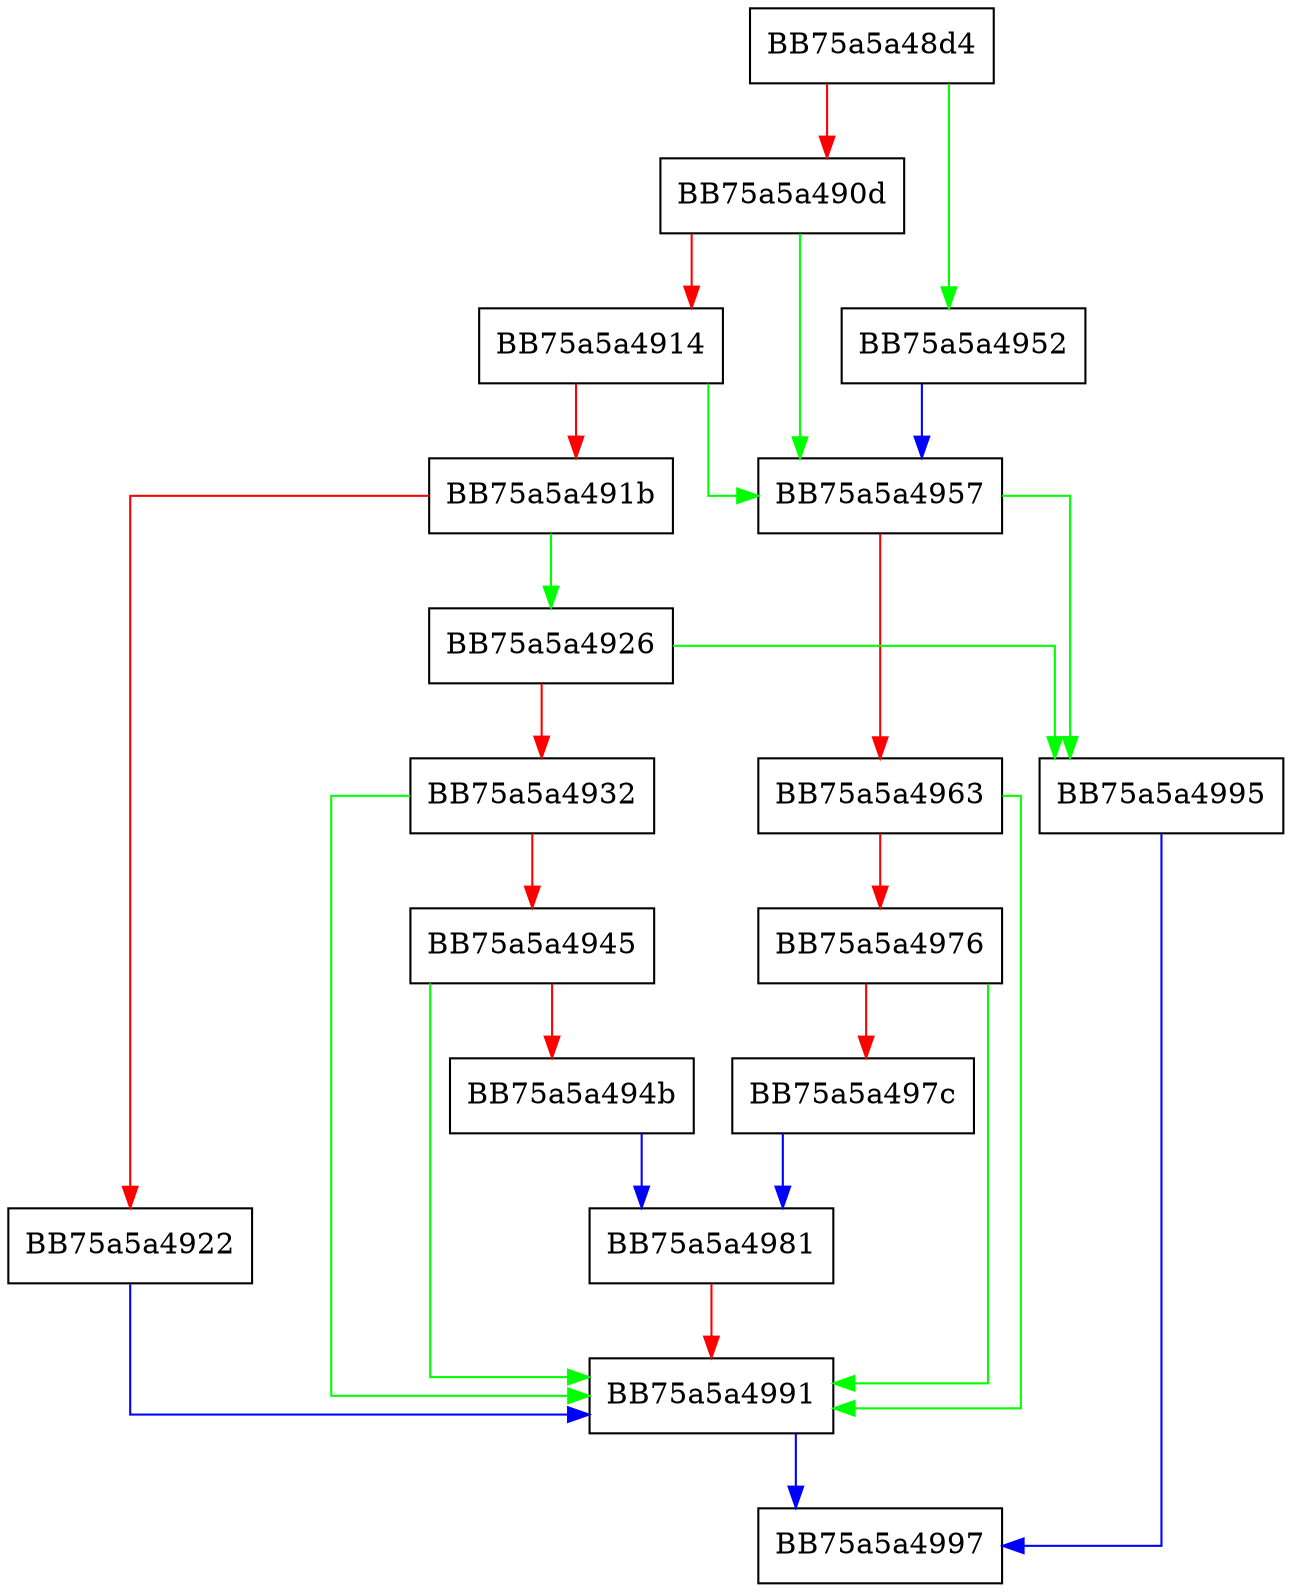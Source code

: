 digraph VerifySignature_And_Version {
  node [shape="box"];
  graph [splines=ortho];
  BB75a5a48d4 -> BB75a5a4952 [color="green"];
  BB75a5a48d4 -> BB75a5a490d [color="red"];
  BB75a5a490d -> BB75a5a4957 [color="green"];
  BB75a5a490d -> BB75a5a4914 [color="red"];
  BB75a5a4914 -> BB75a5a4957 [color="green"];
  BB75a5a4914 -> BB75a5a491b [color="red"];
  BB75a5a491b -> BB75a5a4926 [color="green"];
  BB75a5a491b -> BB75a5a4922 [color="red"];
  BB75a5a4922 -> BB75a5a4991 [color="blue"];
  BB75a5a4926 -> BB75a5a4995 [color="green"];
  BB75a5a4926 -> BB75a5a4932 [color="red"];
  BB75a5a4932 -> BB75a5a4991 [color="green"];
  BB75a5a4932 -> BB75a5a4945 [color="red"];
  BB75a5a4945 -> BB75a5a4991 [color="green"];
  BB75a5a4945 -> BB75a5a494b [color="red"];
  BB75a5a494b -> BB75a5a4981 [color="blue"];
  BB75a5a4952 -> BB75a5a4957 [color="blue"];
  BB75a5a4957 -> BB75a5a4995 [color="green"];
  BB75a5a4957 -> BB75a5a4963 [color="red"];
  BB75a5a4963 -> BB75a5a4991 [color="green"];
  BB75a5a4963 -> BB75a5a4976 [color="red"];
  BB75a5a4976 -> BB75a5a4991 [color="green"];
  BB75a5a4976 -> BB75a5a497c [color="red"];
  BB75a5a497c -> BB75a5a4981 [color="blue"];
  BB75a5a4981 -> BB75a5a4991 [color="red"];
  BB75a5a4991 -> BB75a5a4997 [color="blue"];
  BB75a5a4995 -> BB75a5a4997 [color="blue"];
}
